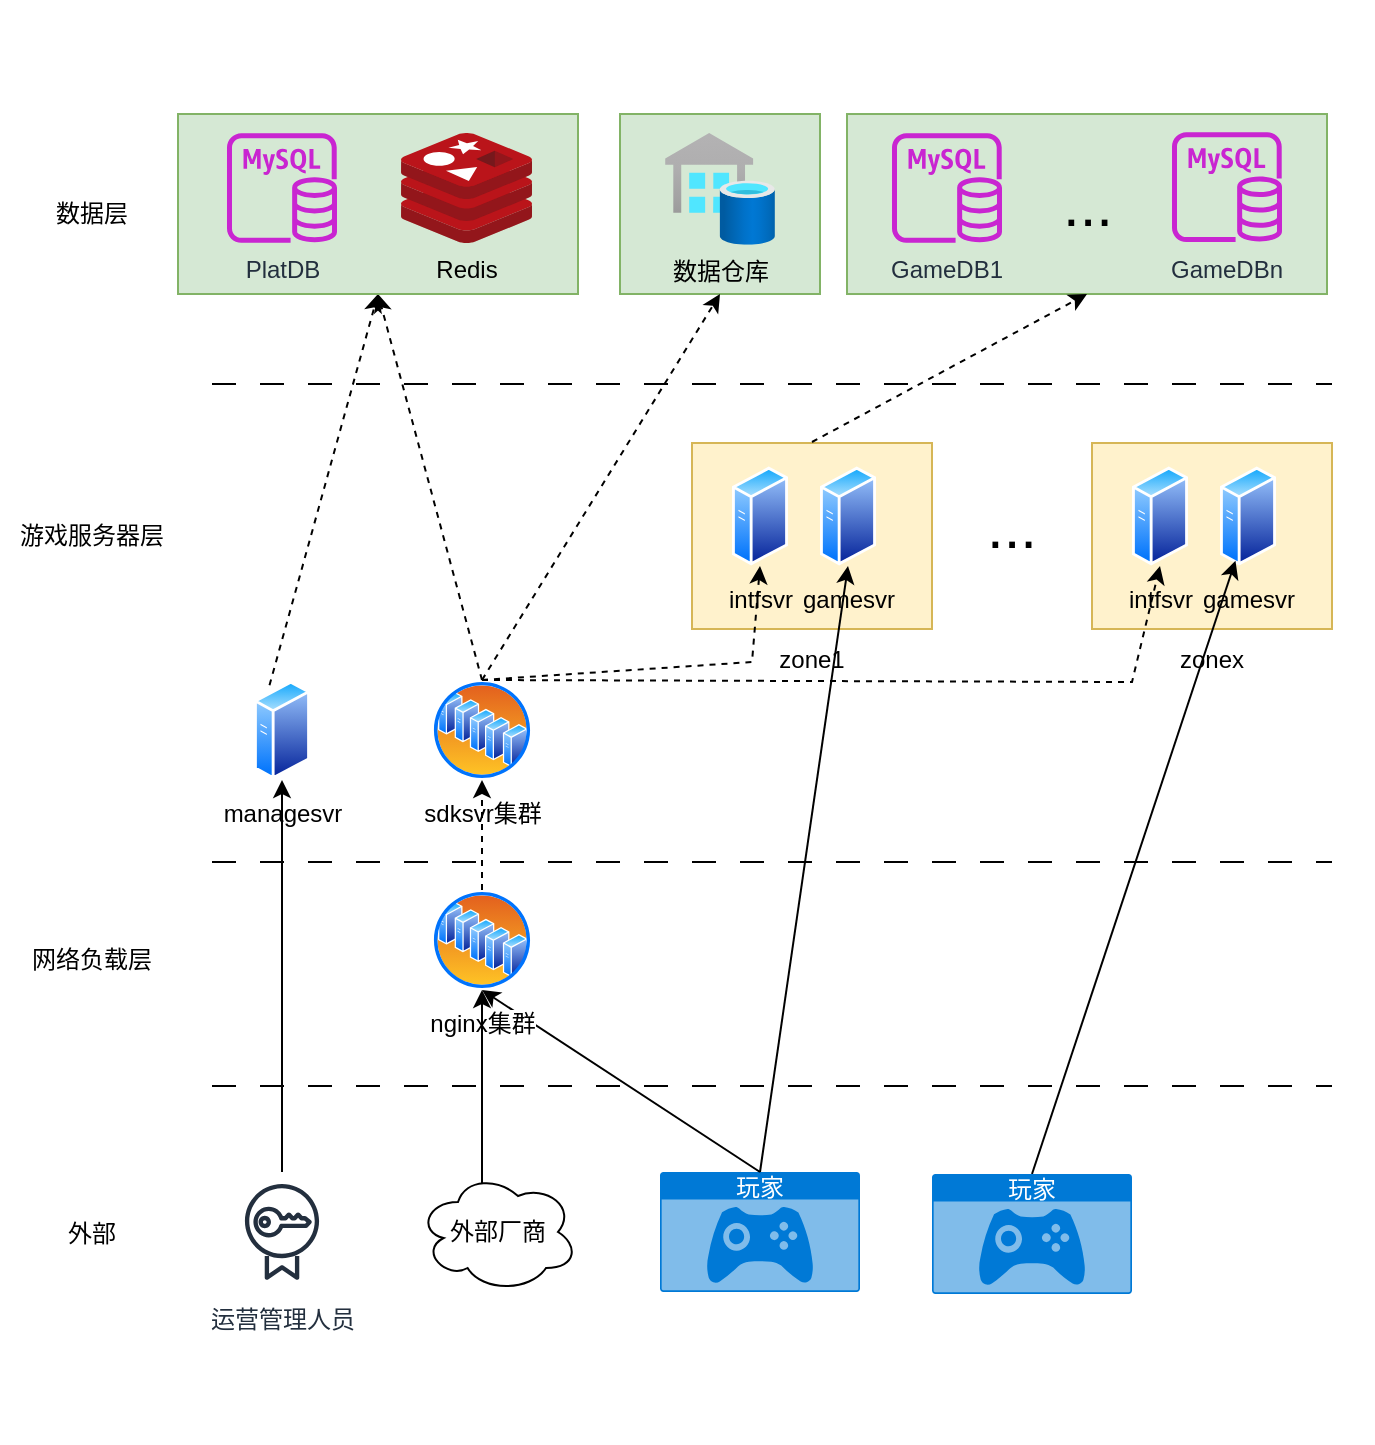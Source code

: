 <mxfile version="24.5.2" type="github">
  <diagram name="第 1 页" id="lp-h-IDp_jfbS1XNpj3D">
    <mxGraphModel dx="1213" dy="746" grid="1" gridSize="10" guides="1" tooltips="1" connect="1" arrows="1" fold="1" page="1" pageScale="1" pageWidth="827" pageHeight="1169" math="0" shadow="0">
      <root>
        <mxCell id="0" />
        <mxCell id="1" parent="0" />
        <mxCell id="fdmkG5_0djtjP1UlIzq4-42" value="" style="rounded=0;whiteSpace=wrap;html=1;fillColor=#fff2cc;strokeColor=#d6b656;" vertex="1" parent="1">
          <mxGeometry x="400" y="230.5" width="120" height="93" as="geometry" />
        </mxCell>
        <mxCell id="fdmkG5_0djtjP1UlIzq4-41" value="" style="rounded=0;whiteSpace=wrap;html=1;fillColor=#d5e8d4;strokeColor=#82b366;container=0;" vertex="1" parent="1">
          <mxGeometry x="364" y="66" width="100" height="90" as="geometry" />
        </mxCell>
        <mxCell id="fdmkG5_0djtjP1UlIzq4-1" value="玩家" style="html=1;whiteSpace=wrap;strokeColor=none;fillColor=#0079D6;labelPosition=center;verticalLabelPosition=middle;verticalAlign=top;align=center;fontSize=12;outlineConnect=0;spacingTop=-6;fontColor=#FFFFFF;sketch=0;shape=mxgraph.sitemap.game;" vertex="1" parent="1">
          <mxGeometry x="384" y="595" width="100" height="60" as="geometry" />
        </mxCell>
        <mxCell id="fdmkG5_0djtjP1UlIzq4-5" value="managesvr" style="image;aspect=fixed;perimeter=ellipsePerimeter;html=1;align=center;shadow=0;dashed=0;spacingTop=3;image=img/lib/active_directory/generic_server.svg;" vertex="1" parent="1">
          <mxGeometry x="181" y="349" width="28.0" height="50" as="geometry" />
        </mxCell>
        <mxCell id="fdmkG5_0djtjP1UlIzq4-6" value="&lt;div&gt;sdksvr集群&lt;/div&gt;" style="image;aspect=fixed;perimeter=ellipsePerimeter;html=1;align=center;shadow=0;dashed=0;spacingTop=3;image=img/lib/active_directory/server_farm.svg;imageBackground=none;" vertex="1" parent="1">
          <mxGeometry x="270" y="349" width="50" height="50" as="geometry" />
        </mxCell>
        <mxCell id="fdmkG5_0djtjP1UlIzq4-7" value="" style="endArrow=classic;html=1;rounded=0;exitX=0.25;exitY=0;exitDx=0;exitDy=0;dashed=1;entryX=0.5;entryY=1;entryDx=0;entryDy=0;" edge="1" parent="1" source="fdmkG5_0djtjP1UlIzq4-5" target="fdmkG5_0djtjP1UlIzq4-20">
          <mxGeometry width="50" height="50" relative="1" as="geometry">
            <mxPoint x="420" y="380" as="sourcePoint" />
            <mxPoint x="520" y="70" as="targetPoint" />
          </mxGeometry>
        </mxCell>
        <mxCell id="fdmkG5_0djtjP1UlIzq4-9" value="" style="endArrow=classic;html=1;rounded=0;exitX=0.5;exitY=0;exitDx=0;exitDy=0;exitPerimeter=0;entryX=0.5;entryY=1;entryDx=0;entryDy=0;" edge="1" parent="1" source="fdmkG5_0djtjP1UlIzq4-1" target="fdmkG5_0djtjP1UlIzq4-25">
          <mxGeometry width="50" height="50" relative="1" as="geometry">
            <mxPoint x="420" y="436" as="sourcePoint" />
            <mxPoint x="470" y="386" as="targetPoint" />
          </mxGeometry>
        </mxCell>
        <mxCell id="fdmkG5_0djtjP1UlIzq4-10" value="" style="endArrow=classic;html=1;rounded=0;exitX=0.5;exitY=0;exitDx=0;exitDy=0;entryX=0.5;entryY=1;entryDx=0;entryDy=0;dashed=1;" edge="1" parent="1" source="fdmkG5_0djtjP1UlIzq4-6" target="fdmkG5_0djtjP1UlIzq4-20">
          <mxGeometry width="50" height="50" relative="1" as="geometry">
            <mxPoint x="420" y="380" as="sourcePoint" />
            <mxPoint x="470" y="330" as="targetPoint" />
          </mxGeometry>
        </mxCell>
        <mxCell id="fdmkG5_0djtjP1UlIzq4-11" value="运营管理人员" style="sketch=0;outlineConnect=0;fontColor=#232F3E;gradientColor=none;strokeColor=#232F3E;fillColor=#ffffff;dashed=0;verticalLabelPosition=bottom;verticalAlign=top;align=center;html=1;fontSize=12;fontStyle=0;aspect=fixed;shape=mxgraph.aws4.resourceIcon;resIcon=mxgraph.aws4.certificate_manager;" vertex="1" parent="1">
          <mxGeometry x="165" y="595" width="60" height="60" as="geometry" />
        </mxCell>
        <mxCell id="fdmkG5_0djtjP1UlIzq4-12" value="" style="endArrow=classic;html=1;rounded=0;entryX=0.5;entryY=1;entryDx=0;entryDy=0;" edge="1" parent="1" source="fdmkG5_0djtjP1UlIzq4-11" target="fdmkG5_0djtjP1UlIzq4-5">
          <mxGeometry width="50" height="50" relative="1" as="geometry">
            <mxPoint x="600" y="500" as="sourcePoint" />
            <mxPoint x="470" y="330" as="targetPoint" />
          </mxGeometry>
        </mxCell>
        <mxCell id="fdmkG5_0djtjP1UlIzq4-13" value="" style="endArrow=classic;html=1;rounded=0;exitX=0.5;exitY=0;exitDx=0;exitDy=0;exitPerimeter=0;entryX=0.5;entryY=1;entryDx=0;entryDy=0;" edge="1" parent="1" source="fdmkG5_0djtjP1UlIzq4-1" target="fdmkG5_0djtjP1UlIzq4-43">
          <mxGeometry width="50" height="50" relative="1" as="geometry">
            <mxPoint x="420" y="380" as="sourcePoint" />
            <mxPoint x="505" y="448" as="targetPoint" />
          </mxGeometry>
        </mxCell>
        <mxCell id="fdmkG5_0djtjP1UlIzq4-19" value="" style="endArrow=none;html=1;rounded=0;dashed=1;dashPattern=12 12;" edge="1" parent="1">
          <mxGeometry width="50" height="50" relative="1" as="geometry">
            <mxPoint x="160" y="552" as="sourcePoint" />
            <mxPoint x="720" y="552" as="targetPoint" />
          </mxGeometry>
        </mxCell>
        <mxCell id="fdmkG5_0djtjP1UlIzq4-20" value="" style="rounded=0;whiteSpace=wrap;html=1;fillColor=#d5e8d4;strokeColor=#82b366;container=0;" vertex="1" parent="1">
          <mxGeometry x="143" y="66" width="200" height="90" as="geometry" />
        </mxCell>
        <mxCell id="fdmkG5_0djtjP1UlIzq4-21" value="Redis" style="image;sketch=0;aspect=fixed;html=1;points=[];align=center;fontSize=12;image=img/lib/mscae/Cache_Redis_Product.svg;container=0;labelBackgroundColor=none;" vertex="1" parent="1">
          <mxGeometry x="254.52" y="75.493" width="65.48" height="55" as="geometry" />
        </mxCell>
        <mxCell id="fdmkG5_0djtjP1UlIzq4-22" value="PlatDB" style="sketch=0;outlineConnect=0;fontColor=#232F3E;gradientColor=none;fillColor=#C925D1;strokeColor=none;dashed=0;verticalLabelPosition=bottom;verticalAlign=top;align=center;html=1;fontSize=12;fontStyle=0;aspect=fixed;pointerEvents=1;shape=mxgraph.aws4.rds_mysql_instance;container=0;" vertex="1" parent="1">
          <mxGeometry x="167.495" y="75.498" width="55" height="55" as="geometry" />
        </mxCell>
        <mxCell id="fdmkG5_0djtjP1UlIzq4-24" value="数据仓库" style="image;aspect=fixed;html=1;points=[];align=center;fontSize=12;image=img/lib/azure2/databases/SQL_Data_Warehouses.svg;container=0;labelBackgroundColor=none;" vertex="1" parent="1">
          <mxGeometry x="386.503" y="75.497" width="55" height="55.85" as="geometry" />
        </mxCell>
        <mxCell id="fdmkG5_0djtjP1UlIzq4-25" value="nginx集群" style="image;aspect=fixed;perimeter=ellipsePerimeter;html=1;align=center;shadow=0;dashed=0;spacingTop=3;image=img/lib/active_directory/server_farm.svg;" vertex="1" parent="1">
          <mxGeometry x="270" y="454" width="50" height="50" as="geometry" />
        </mxCell>
        <mxCell id="fdmkG5_0djtjP1UlIzq4-26" value="" style="endArrow=classic;html=1;rounded=0;exitX=0.5;exitY=0;exitDx=0;exitDy=0;entryX=0.5;entryY=1;entryDx=0;entryDy=0;dashed=1;" edge="1" parent="1" source="fdmkG5_0djtjP1UlIzq4-25" target="fdmkG5_0djtjP1UlIzq4-6">
          <mxGeometry width="50" height="50" relative="1" as="geometry">
            <mxPoint x="420" y="380" as="sourcePoint" />
            <mxPoint x="470" y="330" as="targetPoint" />
          </mxGeometry>
        </mxCell>
        <mxCell id="fdmkG5_0djtjP1UlIzq4-27" value="外部厂商" style="ellipse;shape=cloud;whiteSpace=wrap;html=1;" vertex="1" parent="1">
          <mxGeometry x="263" y="595" width="80" height="60" as="geometry" />
        </mxCell>
        <mxCell id="fdmkG5_0djtjP1UlIzq4-28" value="" style="endArrow=classic;html=1;rounded=0;exitX=0.4;exitY=0.1;exitDx=0;exitDy=0;exitPerimeter=0;entryX=0.5;entryY=1;entryDx=0;entryDy=0;" edge="1" parent="1" source="fdmkG5_0djtjP1UlIzq4-27" target="fdmkG5_0djtjP1UlIzq4-25">
          <mxGeometry width="50" height="50" relative="1" as="geometry">
            <mxPoint x="420" y="436" as="sourcePoint" />
            <mxPoint x="470" y="386" as="targetPoint" />
          </mxGeometry>
        </mxCell>
        <mxCell id="fdmkG5_0djtjP1UlIzq4-29" value="" style="endArrow=none;html=1;rounded=0;dashed=1;dashPattern=12 12;" edge="1" parent="1">
          <mxGeometry width="50" height="50" relative="1" as="geometry">
            <mxPoint x="160" y="440" as="sourcePoint" />
            <mxPoint x="720" y="440" as="targetPoint" />
          </mxGeometry>
        </mxCell>
        <mxCell id="fdmkG5_0djtjP1UlIzq4-30" value="" style="endArrow=none;html=1;rounded=0;dashed=1;dashPattern=12 12;" edge="1" parent="1">
          <mxGeometry width="50" height="50" relative="1" as="geometry">
            <mxPoint x="160" y="201" as="sourcePoint" />
            <mxPoint x="720" y="201" as="targetPoint" />
          </mxGeometry>
        </mxCell>
        <mxCell id="fdmkG5_0djtjP1UlIzq4-31" value="数据层" style="text;strokeColor=none;align=center;fillColor=none;html=1;verticalAlign=middle;whiteSpace=wrap;rounded=0;" vertex="1" parent="1">
          <mxGeometry x="70" y="100.93" width="60" height="30" as="geometry" />
        </mxCell>
        <mxCell id="fdmkG5_0djtjP1UlIzq4-32" value="游戏服务器层" style="text;strokeColor=none;align=center;fillColor=none;html=1;verticalAlign=middle;whiteSpace=wrap;rounded=0;" vertex="1" parent="1">
          <mxGeometry x="55" y="262" width="90" height="30" as="geometry" />
        </mxCell>
        <mxCell id="fdmkG5_0djtjP1UlIzq4-33" value="网络负载层" style="text;strokeColor=none;align=center;fillColor=none;html=1;verticalAlign=middle;whiteSpace=wrap;rounded=0;" vertex="1" parent="1">
          <mxGeometry x="55" y="474" width="90" height="30" as="geometry" />
        </mxCell>
        <mxCell id="fdmkG5_0djtjP1UlIzq4-34" value="外部" style="text;strokeColor=none;align=center;fillColor=none;html=1;verticalAlign=middle;whiteSpace=wrap;rounded=0;" vertex="1" parent="1">
          <mxGeometry x="55" y="611" width="90" height="30" as="geometry" />
        </mxCell>
        <mxCell id="fdmkG5_0djtjP1UlIzq4-35" value="" style="rounded=0;whiteSpace=wrap;html=1;opacity=0;" vertex="1" parent="1">
          <mxGeometry x="55" y="694" width="685" height="36" as="geometry" />
        </mxCell>
        <mxCell id="fdmkG5_0djtjP1UlIzq4-36" value="" style="rounded=0;whiteSpace=wrap;html=1;opacity=0;" vertex="1" parent="1">
          <mxGeometry x="55" y="10" width="685" height="36" as="geometry" />
        </mxCell>
        <mxCell id="fdmkG5_0djtjP1UlIzq4-37" value="&lt;font style=&quot;font-size: 30px;&quot;&gt;...&lt;/font&gt;" style="rounded=0;whiteSpace=wrap;html=1;fillColor=#d5e8d4;strokeColor=#82b366;container=0;" vertex="1" parent="1">
          <mxGeometry x="477.5" y="66.01" width="240" height="90" as="geometry" />
        </mxCell>
        <mxCell id="fdmkG5_0djtjP1UlIzq4-38" value="GameDB1" style="sketch=0;outlineConnect=0;fontColor=#232F3E;gradientColor=none;fillColor=#C925D1;strokeColor=none;dashed=0;verticalLabelPosition=bottom;verticalAlign=top;align=center;html=1;fontSize=12;fontStyle=0;aspect=fixed;pointerEvents=1;shape=mxgraph.aws4.rds_mysql_instance;container=0;" vertex="1" parent="1">
          <mxGeometry x="499.995" y="75.498" width="55" height="55" as="geometry" />
        </mxCell>
        <mxCell id="fdmkG5_0djtjP1UlIzq4-40" value="GameDBn" style="sketch=0;outlineConnect=0;fontColor=#232F3E;gradientColor=none;fillColor=#C925D1;strokeColor=none;dashed=0;verticalLabelPosition=bottom;verticalAlign=top;align=center;html=1;fontSize=12;fontStyle=0;aspect=fixed;pointerEvents=1;shape=mxgraph.aws4.rds_mysql_instance;container=0;" vertex="1" parent="1">
          <mxGeometry x="639.995" y="75.078" width="55" height="55" as="geometry" />
        </mxCell>
        <mxCell id="fdmkG5_0djtjP1UlIzq4-43" value="gamesvr" style="image;aspect=fixed;perimeter=ellipsePerimeter;html=1;align=center;shadow=0;dashed=0;spacingTop=3;image=img/lib/active_directory/generic_server.svg;labelBackgroundColor=none;" vertex="1" parent="1">
          <mxGeometry x="464" y="242" width="28.0" height="50" as="geometry" />
        </mxCell>
        <mxCell id="fdmkG5_0djtjP1UlIzq4-44" value="intfsvr" style="image;aspect=fixed;perimeter=ellipsePerimeter;html=1;align=center;shadow=0;dashed=0;spacingTop=3;image=img/lib/active_directory/generic_server.svg;labelBackgroundColor=none;" vertex="1" parent="1">
          <mxGeometry x="420" y="242" width="28.0" height="50" as="geometry" />
        </mxCell>
        <mxCell id="fdmkG5_0djtjP1UlIzq4-47" value="" style="endArrow=classic;html=1;rounded=0;exitX=0.5;exitY=0;exitDx=0;exitDy=0;entryX=0.5;entryY=1;entryDx=0;entryDy=0;dashed=1;" edge="1" parent="1" source="fdmkG5_0djtjP1UlIzq4-6" target="fdmkG5_0djtjP1UlIzq4-44">
          <mxGeometry width="50" height="50" relative="1" as="geometry">
            <mxPoint x="305" y="302" as="sourcePoint" />
            <mxPoint x="253" y="166" as="targetPoint" />
            <Array as="points">
              <mxPoint x="430" y="340" />
            </Array>
          </mxGeometry>
        </mxCell>
        <mxCell id="fdmkG5_0djtjP1UlIzq4-48" value="" style="endArrow=classic;html=1;rounded=0;entryX=0.5;entryY=1;entryDx=0;entryDy=0;dashed=1;exitX=0.5;exitY=0;exitDx=0;exitDy=0;" edge="1" parent="1" source="fdmkG5_0djtjP1UlIzq4-6" target="fdmkG5_0djtjP1UlIzq4-41">
          <mxGeometry width="50" height="50" relative="1" as="geometry">
            <mxPoint x="300" y="290" as="sourcePoint" />
            <mxPoint x="253" y="166" as="targetPoint" />
          </mxGeometry>
        </mxCell>
        <mxCell id="fdmkG5_0djtjP1UlIzq4-49" value="" style="endArrow=classic;html=1;rounded=0;entryX=0.5;entryY=1;entryDx=0;entryDy=0;dashed=1;" edge="1" parent="1" target="fdmkG5_0djtjP1UlIzq4-37">
          <mxGeometry width="50" height="50" relative="1" as="geometry">
            <mxPoint x="460" y="230" as="sourcePoint" />
            <mxPoint x="430" y="277" as="targetPoint" />
          </mxGeometry>
        </mxCell>
        <mxCell id="fdmkG5_0djtjP1UlIzq4-51" value="" style="rounded=0;whiteSpace=wrap;html=1;fillColor=#fff2cc;strokeColor=#d6b656;" vertex="1" parent="1">
          <mxGeometry x="600" y="230.5" width="120" height="93" as="geometry" />
        </mxCell>
        <mxCell id="fdmkG5_0djtjP1UlIzq4-52" value="gamesvr" style="image;aspect=fixed;perimeter=ellipsePerimeter;html=1;align=center;shadow=0;dashed=0;spacingTop=3;image=img/lib/active_directory/generic_server.svg;labelBackgroundColor=none;" vertex="1" parent="1">
          <mxGeometry x="664" y="242" width="28.0" height="50" as="geometry" />
        </mxCell>
        <mxCell id="fdmkG5_0djtjP1UlIzq4-53" value="intfsvr" style="image;aspect=fixed;perimeter=ellipsePerimeter;html=1;align=center;shadow=0;dashed=0;spacingTop=3;image=img/lib/active_directory/generic_server.svg;labelBackgroundColor=none;" vertex="1" parent="1">
          <mxGeometry x="620" y="242" width="28.0" height="50" as="geometry" />
        </mxCell>
        <mxCell id="fdmkG5_0djtjP1UlIzq4-54" value="..." style="text;strokeColor=none;align=center;fillColor=none;html=1;verticalAlign=middle;whiteSpace=wrap;rounded=0;fontSize=30;" vertex="1" parent="1">
          <mxGeometry x="530" y="257" width="60" height="30" as="geometry" />
        </mxCell>
        <mxCell id="fdmkG5_0djtjP1UlIzq4-46" value="zone1" style="text;strokeColor=none;align=center;fillColor=none;html=1;verticalAlign=middle;whiteSpace=wrap;rounded=0;" vertex="1" parent="1">
          <mxGeometry x="430" y="323.5" width="60" height="30" as="geometry" />
        </mxCell>
        <mxCell id="fdmkG5_0djtjP1UlIzq4-58" value="zonex" style="text;strokeColor=none;align=center;fillColor=none;html=1;verticalAlign=middle;whiteSpace=wrap;rounded=0;" vertex="1" parent="1">
          <mxGeometry x="630" y="323.5" width="60" height="30" as="geometry" />
        </mxCell>
        <mxCell id="fdmkG5_0djtjP1UlIzq4-59" value="" style="endArrow=classic;html=1;rounded=0;exitX=0.5;exitY=0;exitDx=0;exitDy=0;entryX=0.5;entryY=1;entryDx=0;entryDy=0;dashed=1;" edge="1" parent="1" source="fdmkG5_0djtjP1UlIzq4-6" target="fdmkG5_0djtjP1UlIzq4-53">
          <mxGeometry width="50" height="50" relative="1" as="geometry">
            <mxPoint x="305" y="302" as="sourcePoint" />
            <mxPoint x="430" y="277" as="targetPoint" />
            <Array as="points">
              <mxPoint x="620" y="350" />
            </Array>
          </mxGeometry>
        </mxCell>
        <mxCell id="fdmkG5_0djtjP1UlIzq4-60" value="" style="endArrow=classic;html=1;rounded=0;entryX=0.25;entryY=1;entryDx=0;entryDy=0;exitX=0.5;exitY=0;exitDx=0;exitDy=0;exitPerimeter=0;" edge="1" parent="1" source="fdmkG5_0djtjP1UlIzq4-61" target="fdmkG5_0djtjP1UlIzq4-52">
          <mxGeometry width="50" height="50" relative="1" as="geometry">
            <mxPoint x="610" y="600" as="sourcePoint" />
            <mxPoint x="488" y="302" as="targetPoint" />
          </mxGeometry>
        </mxCell>
        <mxCell id="fdmkG5_0djtjP1UlIzq4-61" value="玩家" style="html=1;whiteSpace=wrap;strokeColor=none;fillColor=#0079D6;labelPosition=center;verticalLabelPosition=middle;verticalAlign=top;align=center;fontSize=12;outlineConnect=0;spacingTop=-6;fontColor=#FFFFFF;sketch=0;shape=mxgraph.sitemap.game;" vertex="1" parent="1">
          <mxGeometry x="520" y="596" width="100" height="60" as="geometry" />
        </mxCell>
      </root>
    </mxGraphModel>
  </diagram>
</mxfile>
